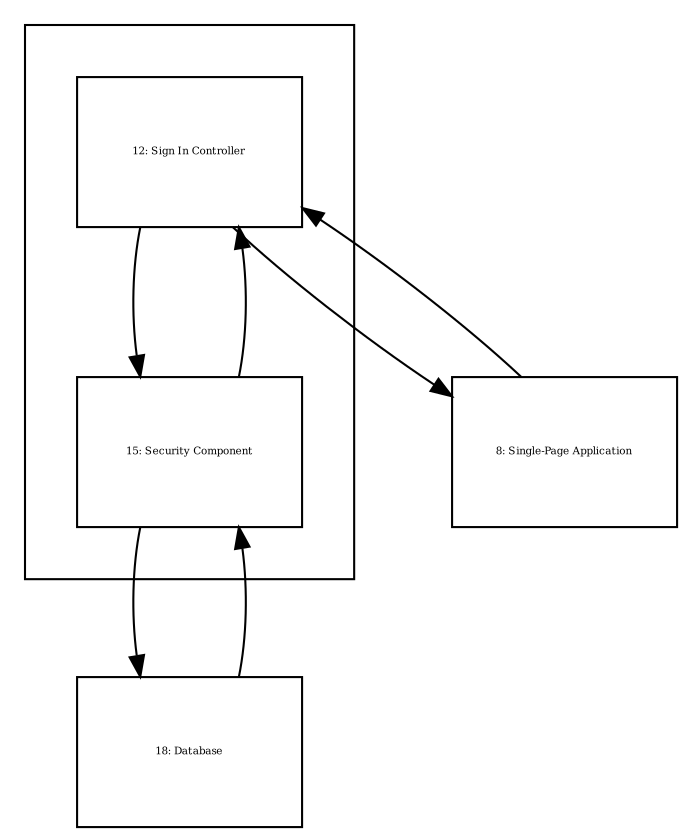 digraph {
  compound=true
  graph [splines=polyline,rankdir=TB,ranksep=1.0,nodesep=1.0,fontsize=5]
  node [shape=box,fontsize=5]
  edge []

  subgraph cluster_11 {
    margin=25
    12 [width=1.500000,height=1.000000,fixedsize=true,id=12,label="12: Sign In Controller"]
    15 [width=1.500000,height=1.000000,fixedsize=true,id=15,label="15: Security Component"]
  }
  18 [width=1.500000,height=1.000000,fixedsize=true,id=18,label="18: Database"]
  8 [width=1.500000,height=1.000000,fixedsize=true,id=8,label="8: Single-Page Application"]

  8 -> 12 [id=32]
  12 -> 15 [id=40]
  15 -> 18 [id=44]
  18 -> 15 [id=44]
  15 -> 12 [id=40]
  12 -> 8 [id=32]
}